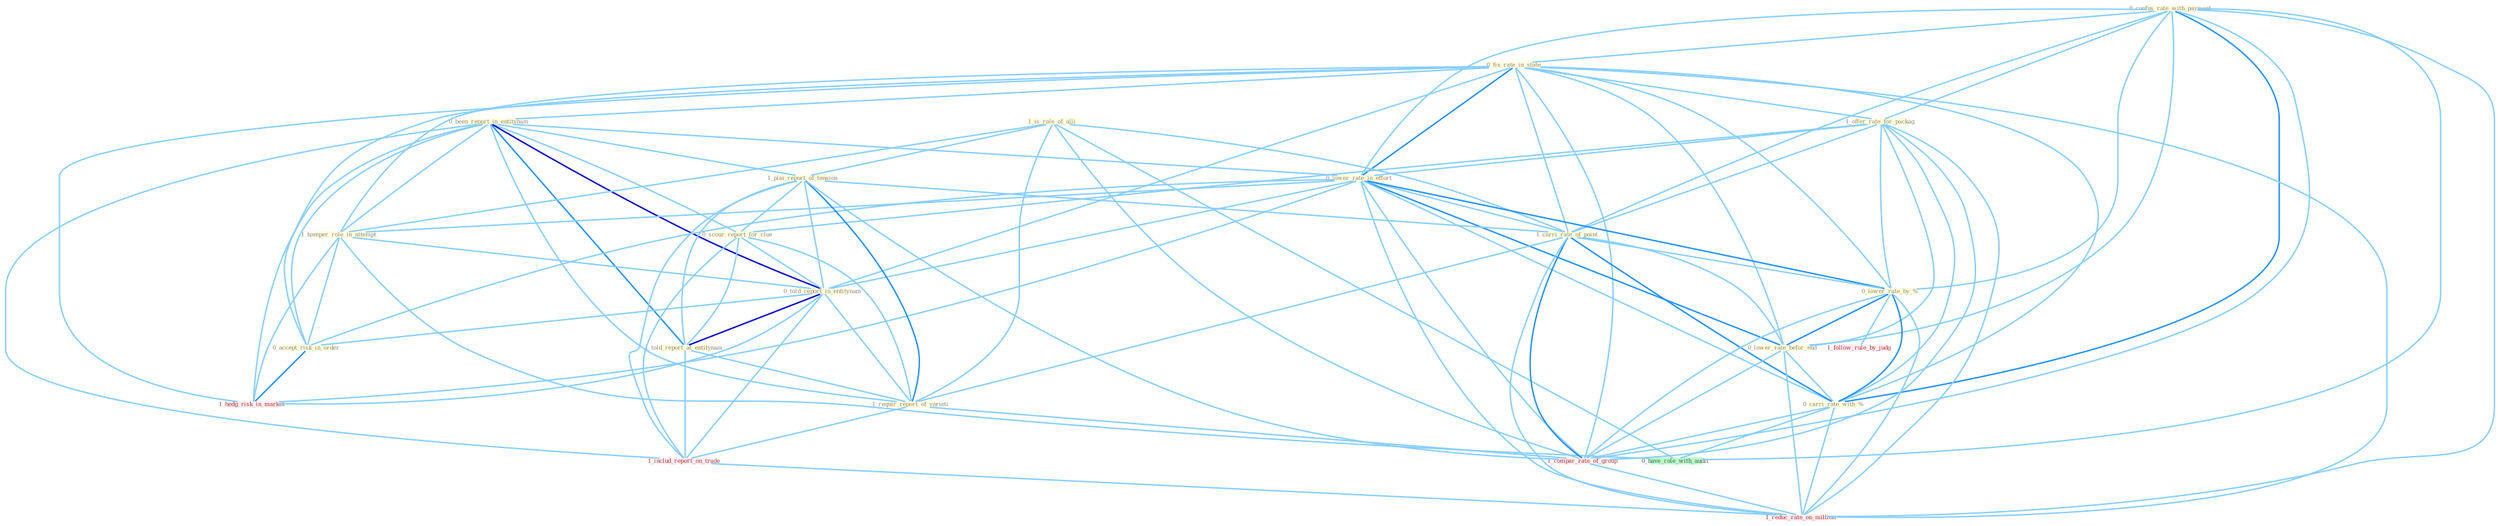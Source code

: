 Graph G{ 
    node
    [shape=polygon,style=filled,width=.5,height=.06,color="#BDFCC9",fixedsize=true,fontsize=4,
    fontcolor="#2f4f4f"];
    {node
    [color="#ffffe0", fontcolor="#8b7d6b"] "0_confus_rate_with_payment " "0_fix_rate_in_state " "1_offer_rate_for_packag " "0_been_report_in_entitynam " "1_is_role_of_alli " "0_lower_rate_in_effort " "1_plai_report_of_tension " "0_scour_report_for_clue " "1_hamper_role_in_attempt " "0_told_report_in_entitynam " "0_accept_risk_in_order " "1_carri_rate_of_point " "1_told_report_at_entitynam " "0_lower_rate_by_% " "0_lower_rate_befor_end " "0_carri_rate_with_% " "1_requir_report_of_varieti "}
{node [color="#fff0f5", fontcolor="#b22222"] "1_includ_report_on_trade " "1_compar_rate_of_group " "1_follow_rule_by_judg " "1_hedg_risk_in_market " "1_reduc_rate_on_million "}
edge [color="#B0E2FF"];

	"0_confus_rate_with_payment " -- "0_fix_rate_in_state " [w="1", color="#87cefa" ];
	"0_confus_rate_with_payment " -- "1_offer_rate_for_packag " [w="1", color="#87cefa" ];
	"0_confus_rate_with_payment " -- "0_lower_rate_in_effort " [w="1", color="#87cefa" ];
	"0_confus_rate_with_payment " -- "1_carri_rate_of_point " [w="1", color="#87cefa" ];
	"0_confus_rate_with_payment " -- "0_lower_rate_by_% " [w="1", color="#87cefa" ];
	"0_confus_rate_with_payment " -- "0_lower_rate_befor_end " [w="1", color="#87cefa" ];
	"0_confus_rate_with_payment " -- "0_carri_rate_with_% " [w="2", color="#1e90ff" , len=0.8];
	"0_confus_rate_with_payment " -- "1_compar_rate_of_group " [w="1", color="#87cefa" ];
	"0_confus_rate_with_payment " -- "1_reduc_rate_on_million " [w="1", color="#87cefa" ];
	"0_confus_rate_with_payment " -- "0_have_role_with_audit " [w="1", color="#87cefa" ];
	"0_fix_rate_in_state " -- "1_offer_rate_for_packag " [w="1", color="#87cefa" ];
	"0_fix_rate_in_state " -- "0_been_report_in_entitynam " [w="1", color="#87cefa" ];
	"0_fix_rate_in_state " -- "0_lower_rate_in_effort " [w="2", color="#1e90ff" , len=0.8];
	"0_fix_rate_in_state " -- "1_hamper_role_in_attempt " [w="1", color="#87cefa" ];
	"0_fix_rate_in_state " -- "0_told_report_in_entitynam " [w="1", color="#87cefa" ];
	"0_fix_rate_in_state " -- "0_accept_risk_in_order " [w="1", color="#87cefa" ];
	"0_fix_rate_in_state " -- "1_carri_rate_of_point " [w="1", color="#87cefa" ];
	"0_fix_rate_in_state " -- "0_lower_rate_by_% " [w="1", color="#87cefa" ];
	"0_fix_rate_in_state " -- "0_lower_rate_befor_end " [w="1", color="#87cefa" ];
	"0_fix_rate_in_state " -- "0_carri_rate_with_% " [w="1", color="#87cefa" ];
	"0_fix_rate_in_state " -- "1_compar_rate_of_group " [w="1", color="#87cefa" ];
	"0_fix_rate_in_state " -- "1_hedg_risk_in_market " [w="1", color="#87cefa" ];
	"0_fix_rate_in_state " -- "1_reduc_rate_on_million " [w="1", color="#87cefa" ];
	"1_offer_rate_for_packag " -- "0_lower_rate_in_effort " [w="1", color="#87cefa" ];
	"1_offer_rate_for_packag " -- "0_scour_report_for_clue " [w="1", color="#87cefa" ];
	"1_offer_rate_for_packag " -- "1_carri_rate_of_point " [w="1", color="#87cefa" ];
	"1_offer_rate_for_packag " -- "0_lower_rate_by_% " [w="1", color="#87cefa" ];
	"1_offer_rate_for_packag " -- "0_lower_rate_befor_end " [w="1", color="#87cefa" ];
	"1_offer_rate_for_packag " -- "0_carri_rate_with_% " [w="1", color="#87cefa" ];
	"1_offer_rate_for_packag " -- "1_compar_rate_of_group " [w="1", color="#87cefa" ];
	"1_offer_rate_for_packag " -- "1_reduc_rate_on_million " [w="1", color="#87cefa" ];
	"0_been_report_in_entitynam " -- "0_lower_rate_in_effort " [w="1", color="#87cefa" ];
	"0_been_report_in_entitynam " -- "1_plai_report_of_tension " [w="1", color="#87cefa" ];
	"0_been_report_in_entitynam " -- "0_scour_report_for_clue " [w="1", color="#87cefa" ];
	"0_been_report_in_entitynam " -- "1_hamper_role_in_attempt " [w="1", color="#87cefa" ];
	"0_been_report_in_entitynam " -- "0_told_report_in_entitynam " [w="3", color="#0000cd" , len=0.6];
	"0_been_report_in_entitynam " -- "0_accept_risk_in_order " [w="1", color="#87cefa" ];
	"0_been_report_in_entitynam " -- "1_told_report_at_entitynam " [w="2", color="#1e90ff" , len=0.8];
	"0_been_report_in_entitynam " -- "1_requir_report_of_varieti " [w="1", color="#87cefa" ];
	"0_been_report_in_entitynam " -- "1_includ_report_on_trade " [w="1", color="#87cefa" ];
	"0_been_report_in_entitynam " -- "1_hedg_risk_in_market " [w="1", color="#87cefa" ];
	"1_is_role_of_alli " -- "1_plai_report_of_tension " [w="1", color="#87cefa" ];
	"1_is_role_of_alli " -- "1_hamper_role_in_attempt " [w="1", color="#87cefa" ];
	"1_is_role_of_alli " -- "1_carri_rate_of_point " [w="1", color="#87cefa" ];
	"1_is_role_of_alli " -- "1_requir_report_of_varieti " [w="1", color="#87cefa" ];
	"1_is_role_of_alli " -- "1_compar_rate_of_group " [w="1", color="#87cefa" ];
	"1_is_role_of_alli " -- "0_have_role_with_audit " [w="1", color="#87cefa" ];
	"0_lower_rate_in_effort " -- "1_hamper_role_in_attempt " [w="1", color="#87cefa" ];
	"0_lower_rate_in_effort " -- "0_told_report_in_entitynam " [w="1", color="#87cefa" ];
	"0_lower_rate_in_effort " -- "0_accept_risk_in_order " [w="1", color="#87cefa" ];
	"0_lower_rate_in_effort " -- "1_carri_rate_of_point " [w="1", color="#87cefa" ];
	"0_lower_rate_in_effort " -- "0_lower_rate_by_% " [w="2", color="#1e90ff" , len=0.8];
	"0_lower_rate_in_effort " -- "0_lower_rate_befor_end " [w="2", color="#1e90ff" , len=0.8];
	"0_lower_rate_in_effort " -- "0_carri_rate_with_% " [w="1", color="#87cefa" ];
	"0_lower_rate_in_effort " -- "1_compar_rate_of_group " [w="1", color="#87cefa" ];
	"0_lower_rate_in_effort " -- "1_hedg_risk_in_market " [w="1", color="#87cefa" ];
	"0_lower_rate_in_effort " -- "1_reduc_rate_on_million " [w="1", color="#87cefa" ];
	"1_plai_report_of_tension " -- "0_scour_report_for_clue " [w="1", color="#87cefa" ];
	"1_plai_report_of_tension " -- "0_told_report_in_entitynam " [w="1", color="#87cefa" ];
	"1_plai_report_of_tension " -- "1_carri_rate_of_point " [w="1", color="#87cefa" ];
	"1_plai_report_of_tension " -- "1_told_report_at_entitynam " [w="1", color="#87cefa" ];
	"1_plai_report_of_tension " -- "1_requir_report_of_varieti " [w="2", color="#1e90ff" , len=0.8];
	"1_plai_report_of_tension " -- "1_includ_report_on_trade " [w="1", color="#87cefa" ];
	"1_plai_report_of_tension " -- "1_compar_rate_of_group " [w="1", color="#87cefa" ];
	"0_scour_report_for_clue " -- "0_told_report_in_entitynam " [w="1", color="#87cefa" ];
	"0_scour_report_for_clue " -- "1_told_report_at_entitynam " [w="1", color="#87cefa" ];
	"0_scour_report_for_clue " -- "1_requir_report_of_varieti " [w="1", color="#87cefa" ];
	"0_scour_report_for_clue " -- "1_includ_report_on_trade " [w="1", color="#87cefa" ];
	"1_hamper_role_in_attempt " -- "0_told_report_in_entitynam " [w="1", color="#87cefa" ];
	"1_hamper_role_in_attempt " -- "0_accept_risk_in_order " [w="1", color="#87cefa" ];
	"1_hamper_role_in_attempt " -- "1_hedg_risk_in_market " [w="1", color="#87cefa" ];
	"1_hamper_role_in_attempt " -- "0_have_role_with_audit " [w="1", color="#87cefa" ];
	"0_told_report_in_entitynam " -- "0_accept_risk_in_order " [w="1", color="#87cefa" ];
	"0_told_report_in_entitynam " -- "1_told_report_at_entitynam " [w="3", color="#0000cd" , len=0.6];
	"0_told_report_in_entitynam " -- "1_requir_report_of_varieti " [w="1", color="#87cefa" ];
	"0_told_report_in_entitynam " -- "1_includ_report_on_trade " [w="1", color="#87cefa" ];
	"0_told_report_in_entitynam " -- "1_hedg_risk_in_market " [w="1", color="#87cefa" ];
	"0_accept_risk_in_order " -- "1_hedg_risk_in_market " [w="2", color="#1e90ff" , len=0.8];
	"1_carri_rate_of_point " -- "0_lower_rate_by_% " [w="1", color="#87cefa" ];
	"1_carri_rate_of_point " -- "0_lower_rate_befor_end " [w="1", color="#87cefa" ];
	"1_carri_rate_of_point " -- "0_carri_rate_with_% " [w="2", color="#1e90ff" , len=0.8];
	"1_carri_rate_of_point " -- "1_requir_report_of_varieti " [w="1", color="#87cefa" ];
	"1_carri_rate_of_point " -- "1_compar_rate_of_group " [w="2", color="#1e90ff" , len=0.8];
	"1_carri_rate_of_point " -- "1_reduc_rate_on_million " [w="1", color="#87cefa" ];
	"1_told_report_at_entitynam " -- "1_requir_report_of_varieti " [w="1", color="#87cefa" ];
	"1_told_report_at_entitynam " -- "1_includ_report_on_trade " [w="1", color="#87cefa" ];
	"0_lower_rate_by_% " -- "0_lower_rate_befor_end " [w="2", color="#1e90ff" , len=0.8];
	"0_lower_rate_by_% " -- "0_carri_rate_with_% " [w="2", color="#1e90ff" , len=0.8];
	"0_lower_rate_by_% " -- "1_compar_rate_of_group " [w="1", color="#87cefa" ];
	"0_lower_rate_by_% " -- "1_follow_rule_by_judg " [w="1", color="#87cefa" ];
	"0_lower_rate_by_% " -- "1_reduc_rate_on_million " [w="1", color="#87cefa" ];
	"0_lower_rate_befor_end " -- "0_carri_rate_with_% " [w="1", color="#87cefa" ];
	"0_lower_rate_befor_end " -- "1_compar_rate_of_group " [w="1", color="#87cefa" ];
	"0_lower_rate_befor_end " -- "1_reduc_rate_on_million " [w="1", color="#87cefa" ];
	"0_carri_rate_with_% " -- "1_compar_rate_of_group " [w="1", color="#87cefa" ];
	"0_carri_rate_with_% " -- "1_reduc_rate_on_million " [w="1", color="#87cefa" ];
	"0_carri_rate_with_% " -- "0_have_role_with_audit " [w="1", color="#87cefa" ];
	"1_requir_report_of_varieti " -- "1_includ_report_on_trade " [w="1", color="#87cefa" ];
	"1_requir_report_of_varieti " -- "1_compar_rate_of_group " [w="1", color="#87cefa" ];
	"1_includ_report_on_trade " -- "1_reduc_rate_on_million " [w="1", color="#87cefa" ];
	"1_compar_rate_of_group " -- "1_reduc_rate_on_million " [w="1", color="#87cefa" ];
}